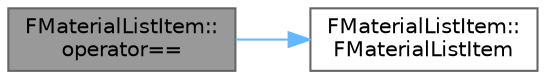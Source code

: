 digraph "FMaterialListItem::operator=="
{
 // INTERACTIVE_SVG=YES
 // LATEX_PDF_SIZE
  bgcolor="transparent";
  edge [fontname=Helvetica,fontsize=10,labelfontname=Helvetica,labelfontsize=10];
  node [fontname=Helvetica,fontsize=10,shape=box,height=0.2,width=0.4];
  rankdir="LR";
  Node1 [id="Node000001",label="FMaterialListItem::\loperator==",height=0.2,width=0.4,color="gray40", fillcolor="grey60", style="filled", fontcolor="black",tooltip=" "];
  Node1 -> Node2 [id="edge1_Node000001_Node000002",color="steelblue1",style="solid",tooltip=" "];
  Node2 [id="Node000002",label="FMaterialListItem::\lFMaterialListItem",height=0.2,width=0.4,color="grey40", fillcolor="white", style="filled",URL="$d8/dd5/structFMaterialListItem.html#a1df9cb1b04202651e2b66056ec2cdf3c",tooltip=" "];
}
